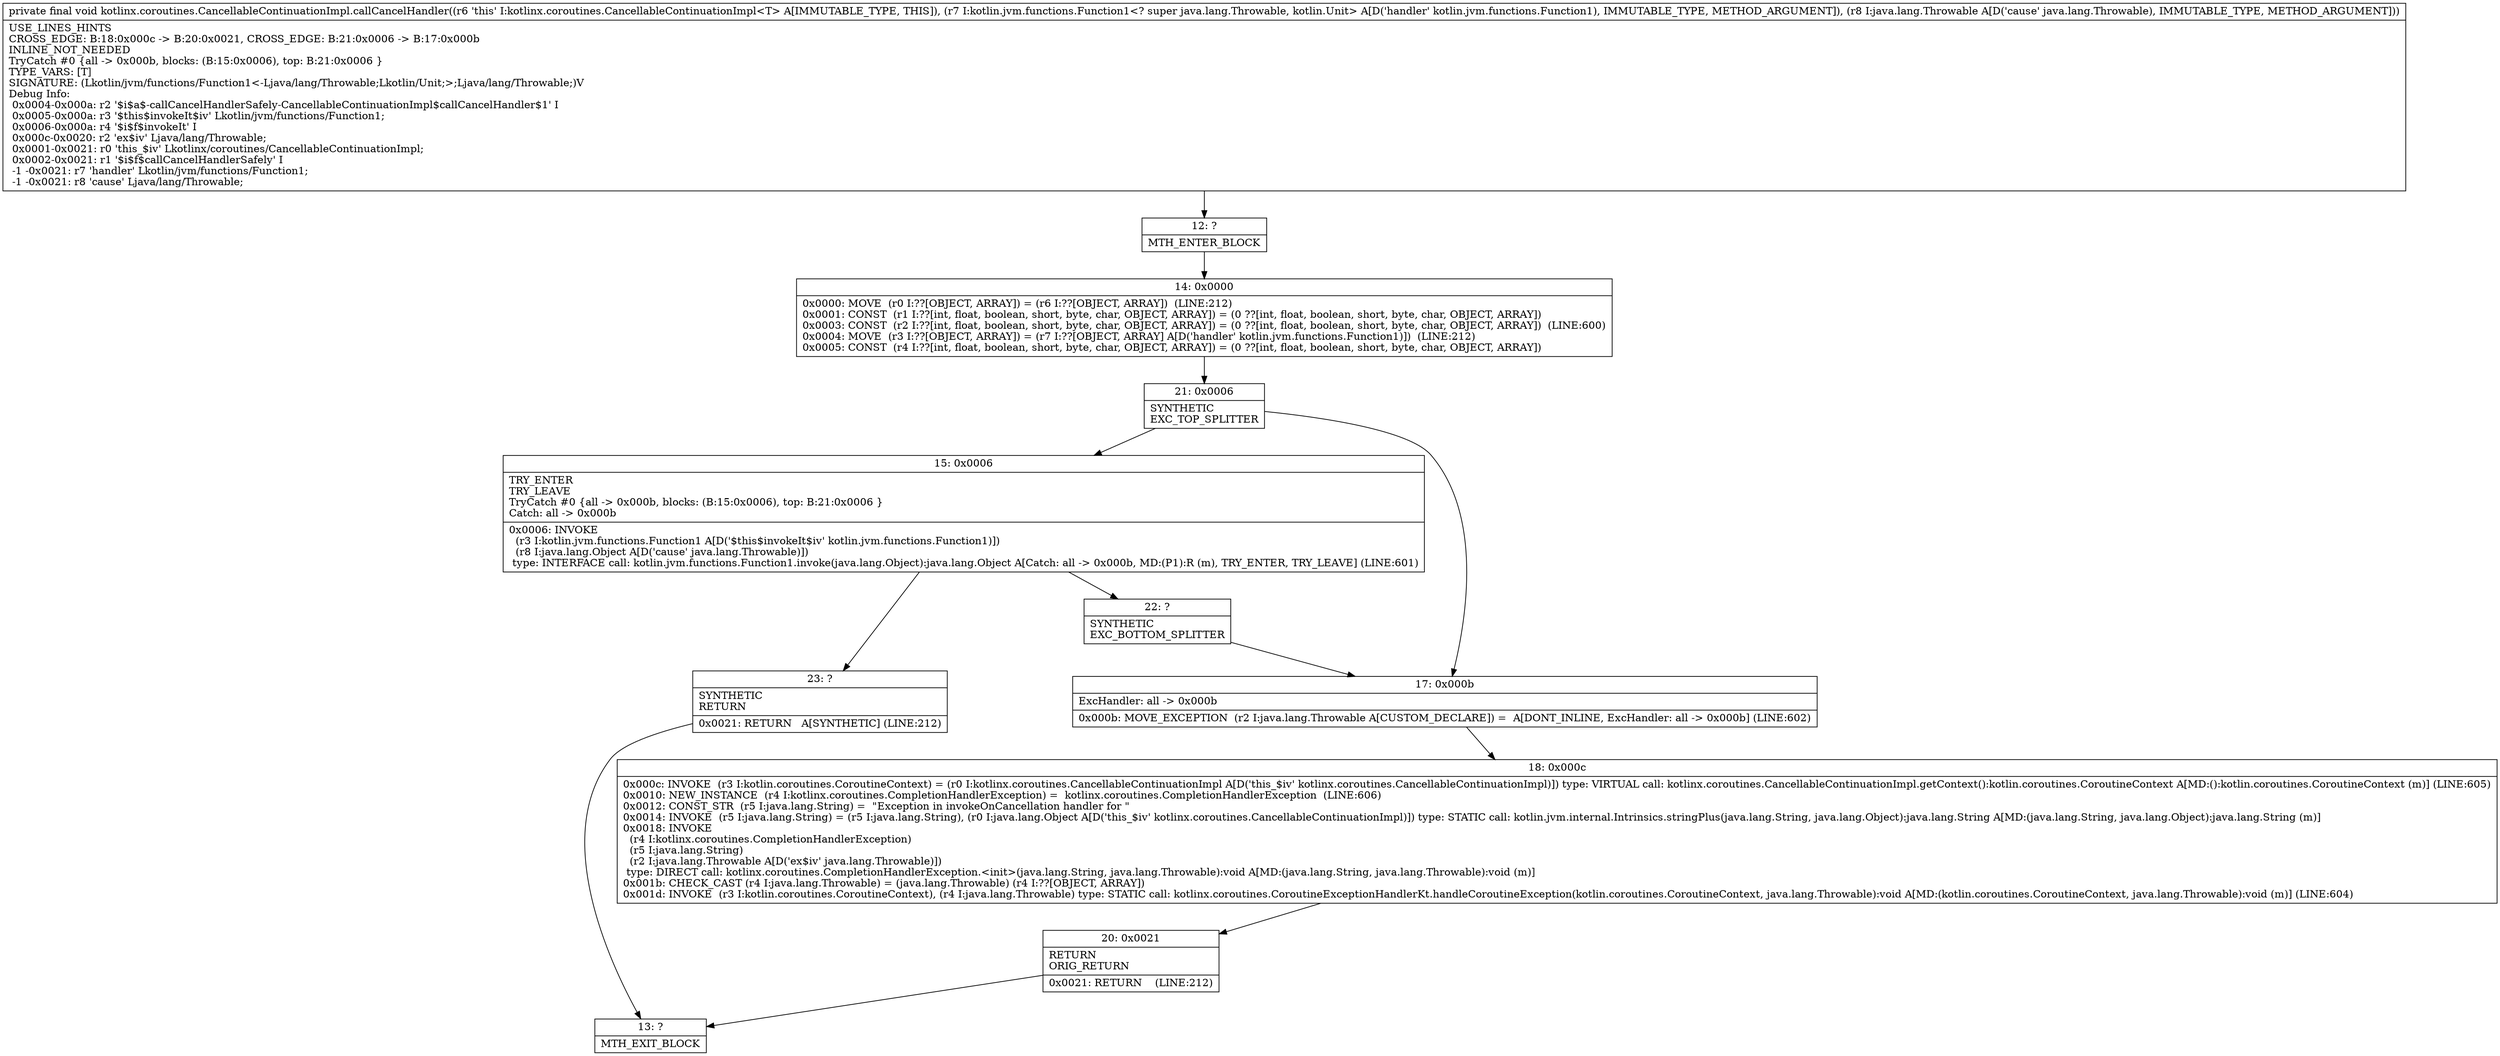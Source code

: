 digraph "CFG forkotlinx.coroutines.CancellableContinuationImpl.callCancelHandler(Lkotlin\/jvm\/functions\/Function1;Ljava\/lang\/Throwable;)V" {
Node_12 [shape=record,label="{12\:\ ?|MTH_ENTER_BLOCK\l}"];
Node_14 [shape=record,label="{14\:\ 0x0000|0x0000: MOVE  (r0 I:??[OBJECT, ARRAY]) = (r6 I:??[OBJECT, ARRAY])  (LINE:212)\l0x0001: CONST  (r1 I:??[int, float, boolean, short, byte, char, OBJECT, ARRAY]) = (0 ??[int, float, boolean, short, byte, char, OBJECT, ARRAY]) \l0x0003: CONST  (r2 I:??[int, float, boolean, short, byte, char, OBJECT, ARRAY]) = (0 ??[int, float, boolean, short, byte, char, OBJECT, ARRAY])  (LINE:600)\l0x0004: MOVE  (r3 I:??[OBJECT, ARRAY]) = (r7 I:??[OBJECT, ARRAY] A[D('handler' kotlin.jvm.functions.Function1)])  (LINE:212)\l0x0005: CONST  (r4 I:??[int, float, boolean, short, byte, char, OBJECT, ARRAY]) = (0 ??[int, float, boolean, short, byte, char, OBJECT, ARRAY]) \l}"];
Node_21 [shape=record,label="{21\:\ 0x0006|SYNTHETIC\lEXC_TOP_SPLITTER\l}"];
Node_15 [shape=record,label="{15\:\ 0x0006|TRY_ENTER\lTRY_LEAVE\lTryCatch #0 \{all \-\> 0x000b, blocks: (B:15:0x0006), top: B:21:0x0006 \}\lCatch: all \-\> 0x000b\l|0x0006: INVOKE  \l  (r3 I:kotlin.jvm.functions.Function1 A[D('$this$invokeIt$iv' kotlin.jvm.functions.Function1)])\l  (r8 I:java.lang.Object A[D('cause' java.lang.Throwable)])\l type: INTERFACE call: kotlin.jvm.functions.Function1.invoke(java.lang.Object):java.lang.Object A[Catch: all \-\> 0x000b, MD:(P1):R (m), TRY_ENTER, TRY_LEAVE] (LINE:601)\l}"];
Node_22 [shape=record,label="{22\:\ ?|SYNTHETIC\lEXC_BOTTOM_SPLITTER\l}"];
Node_23 [shape=record,label="{23\:\ ?|SYNTHETIC\lRETURN\l|0x0021: RETURN   A[SYNTHETIC] (LINE:212)\l}"];
Node_13 [shape=record,label="{13\:\ ?|MTH_EXIT_BLOCK\l}"];
Node_17 [shape=record,label="{17\:\ 0x000b|ExcHandler: all \-\> 0x000b\l|0x000b: MOVE_EXCEPTION  (r2 I:java.lang.Throwable A[CUSTOM_DECLARE]) =  A[DONT_INLINE, ExcHandler: all \-\> 0x000b] (LINE:602)\l}"];
Node_18 [shape=record,label="{18\:\ 0x000c|0x000c: INVOKE  (r3 I:kotlin.coroutines.CoroutineContext) = (r0 I:kotlinx.coroutines.CancellableContinuationImpl A[D('this_$iv' kotlinx.coroutines.CancellableContinuationImpl)]) type: VIRTUAL call: kotlinx.coroutines.CancellableContinuationImpl.getContext():kotlin.coroutines.CoroutineContext A[MD:():kotlin.coroutines.CoroutineContext (m)] (LINE:605)\l0x0010: NEW_INSTANCE  (r4 I:kotlinx.coroutines.CompletionHandlerException) =  kotlinx.coroutines.CompletionHandlerException  (LINE:606)\l0x0012: CONST_STR  (r5 I:java.lang.String) =  \"Exception in invokeOnCancellation handler for \" \l0x0014: INVOKE  (r5 I:java.lang.String) = (r5 I:java.lang.String), (r0 I:java.lang.Object A[D('this_$iv' kotlinx.coroutines.CancellableContinuationImpl)]) type: STATIC call: kotlin.jvm.internal.Intrinsics.stringPlus(java.lang.String, java.lang.Object):java.lang.String A[MD:(java.lang.String, java.lang.Object):java.lang.String (m)]\l0x0018: INVOKE  \l  (r4 I:kotlinx.coroutines.CompletionHandlerException)\l  (r5 I:java.lang.String)\l  (r2 I:java.lang.Throwable A[D('ex$iv' java.lang.Throwable)])\l type: DIRECT call: kotlinx.coroutines.CompletionHandlerException.\<init\>(java.lang.String, java.lang.Throwable):void A[MD:(java.lang.String, java.lang.Throwable):void (m)]\l0x001b: CHECK_CAST (r4 I:java.lang.Throwable) = (java.lang.Throwable) (r4 I:??[OBJECT, ARRAY]) \l0x001d: INVOKE  (r3 I:kotlin.coroutines.CoroutineContext), (r4 I:java.lang.Throwable) type: STATIC call: kotlinx.coroutines.CoroutineExceptionHandlerKt.handleCoroutineException(kotlin.coroutines.CoroutineContext, java.lang.Throwable):void A[MD:(kotlin.coroutines.CoroutineContext, java.lang.Throwable):void (m)] (LINE:604)\l}"];
Node_20 [shape=record,label="{20\:\ 0x0021|RETURN\lORIG_RETURN\l|0x0021: RETURN    (LINE:212)\l}"];
MethodNode[shape=record,label="{private final void kotlinx.coroutines.CancellableContinuationImpl.callCancelHandler((r6 'this' I:kotlinx.coroutines.CancellableContinuationImpl\<T\> A[IMMUTABLE_TYPE, THIS]), (r7 I:kotlin.jvm.functions.Function1\<? super java.lang.Throwable, kotlin.Unit\> A[D('handler' kotlin.jvm.functions.Function1), IMMUTABLE_TYPE, METHOD_ARGUMENT]), (r8 I:java.lang.Throwable A[D('cause' java.lang.Throwable), IMMUTABLE_TYPE, METHOD_ARGUMENT]))  | USE_LINES_HINTS\lCROSS_EDGE: B:18:0x000c \-\> B:20:0x0021, CROSS_EDGE: B:21:0x0006 \-\> B:17:0x000b\lINLINE_NOT_NEEDED\lTryCatch #0 \{all \-\> 0x000b, blocks: (B:15:0x0006), top: B:21:0x0006 \}\lTYPE_VARS: [T]\lSIGNATURE: (Lkotlin\/jvm\/functions\/Function1\<\-Ljava\/lang\/Throwable;Lkotlin\/Unit;\>;Ljava\/lang\/Throwable;)V\lDebug Info:\l  0x0004\-0x000a: r2 '$i$a$\-callCancelHandlerSafely\-CancellableContinuationImpl$callCancelHandler$1' I\l  0x0005\-0x000a: r3 '$this$invokeIt$iv' Lkotlin\/jvm\/functions\/Function1;\l  0x0006\-0x000a: r4 '$i$f$invokeIt' I\l  0x000c\-0x0020: r2 'ex$iv' Ljava\/lang\/Throwable;\l  0x0001\-0x0021: r0 'this_$iv' Lkotlinx\/coroutines\/CancellableContinuationImpl;\l  0x0002\-0x0021: r1 '$i$f$callCancelHandlerSafely' I\l  \-1 \-0x0021: r7 'handler' Lkotlin\/jvm\/functions\/Function1;\l  \-1 \-0x0021: r8 'cause' Ljava\/lang\/Throwable;\l}"];
MethodNode -> Node_12;Node_12 -> Node_14;
Node_14 -> Node_21;
Node_21 -> Node_15;
Node_21 -> Node_17;
Node_15 -> Node_22;
Node_15 -> Node_23;
Node_22 -> Node_17;
Node_23 -> Node_13;
Node_17 -> Node_18;
Node_18 -> Node_20;
Node_20 -> Node_13;
}

